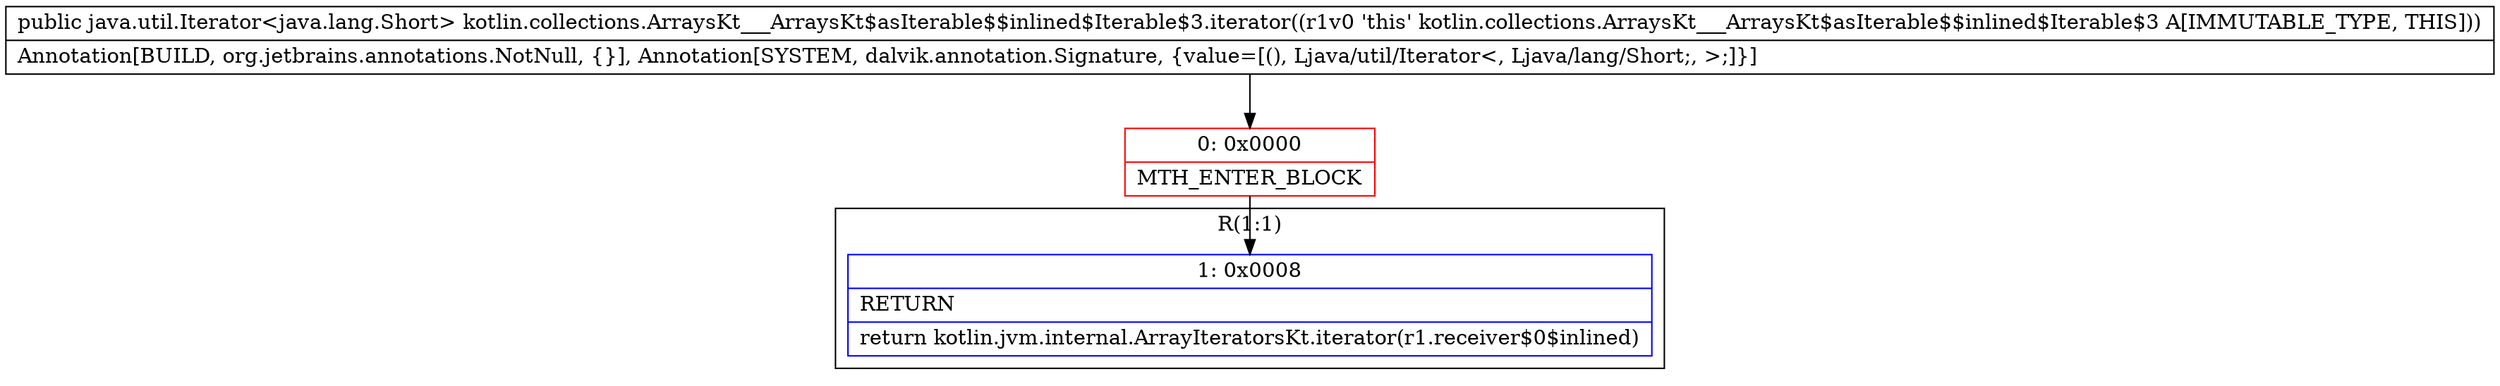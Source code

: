 digraph "CFG forkotlin.collections.ArraysKt___ArraysKt$asIterable$$inlined$Iterable$3.iterator()Ljava\/util\/Iterator;" {
subgraph cluster_Region_2120150189 {
label = "R(1:1)";
node [shape=record,color=blue];
Node_1 [shape=record,label="{1\:\ 0x0008|RETURN\l|return kotlin.jvm.internal.ArrayIteratorsKt.iterator(r1.receiver$0$inlined)\l}"];
}
Node_0 [shape=record,color=red,label="{0\:\ 0x0000|MTH_ENTER_BLOCK\l}"];
MethodNode[shape=record,label="{public java.util.Iterator\<java.lang.Short\> kotlin.collections.ArraysKt___ArraysKt$asIterable$$inlined$Iterable$3.iterator((r1v0 'this' kotlin.collections.ArraysKt___ArraysKt$asIterable$$inlined$Iterable$3 A[IMMUTABLE_TYPE, THIS]))  | Annotation[BUILD, org.jetbrains.annotations.NotNull, \{\}], Annotation[SYSTEM, dalvik.annotation.Signature, \{value=[(), Ljava\/util\/Iterator\<, Ljava\/lang\/Short;, \>;]\}]\l}"];
MethodNode -> Node_0;
Node_0 -> Node_1;
}

